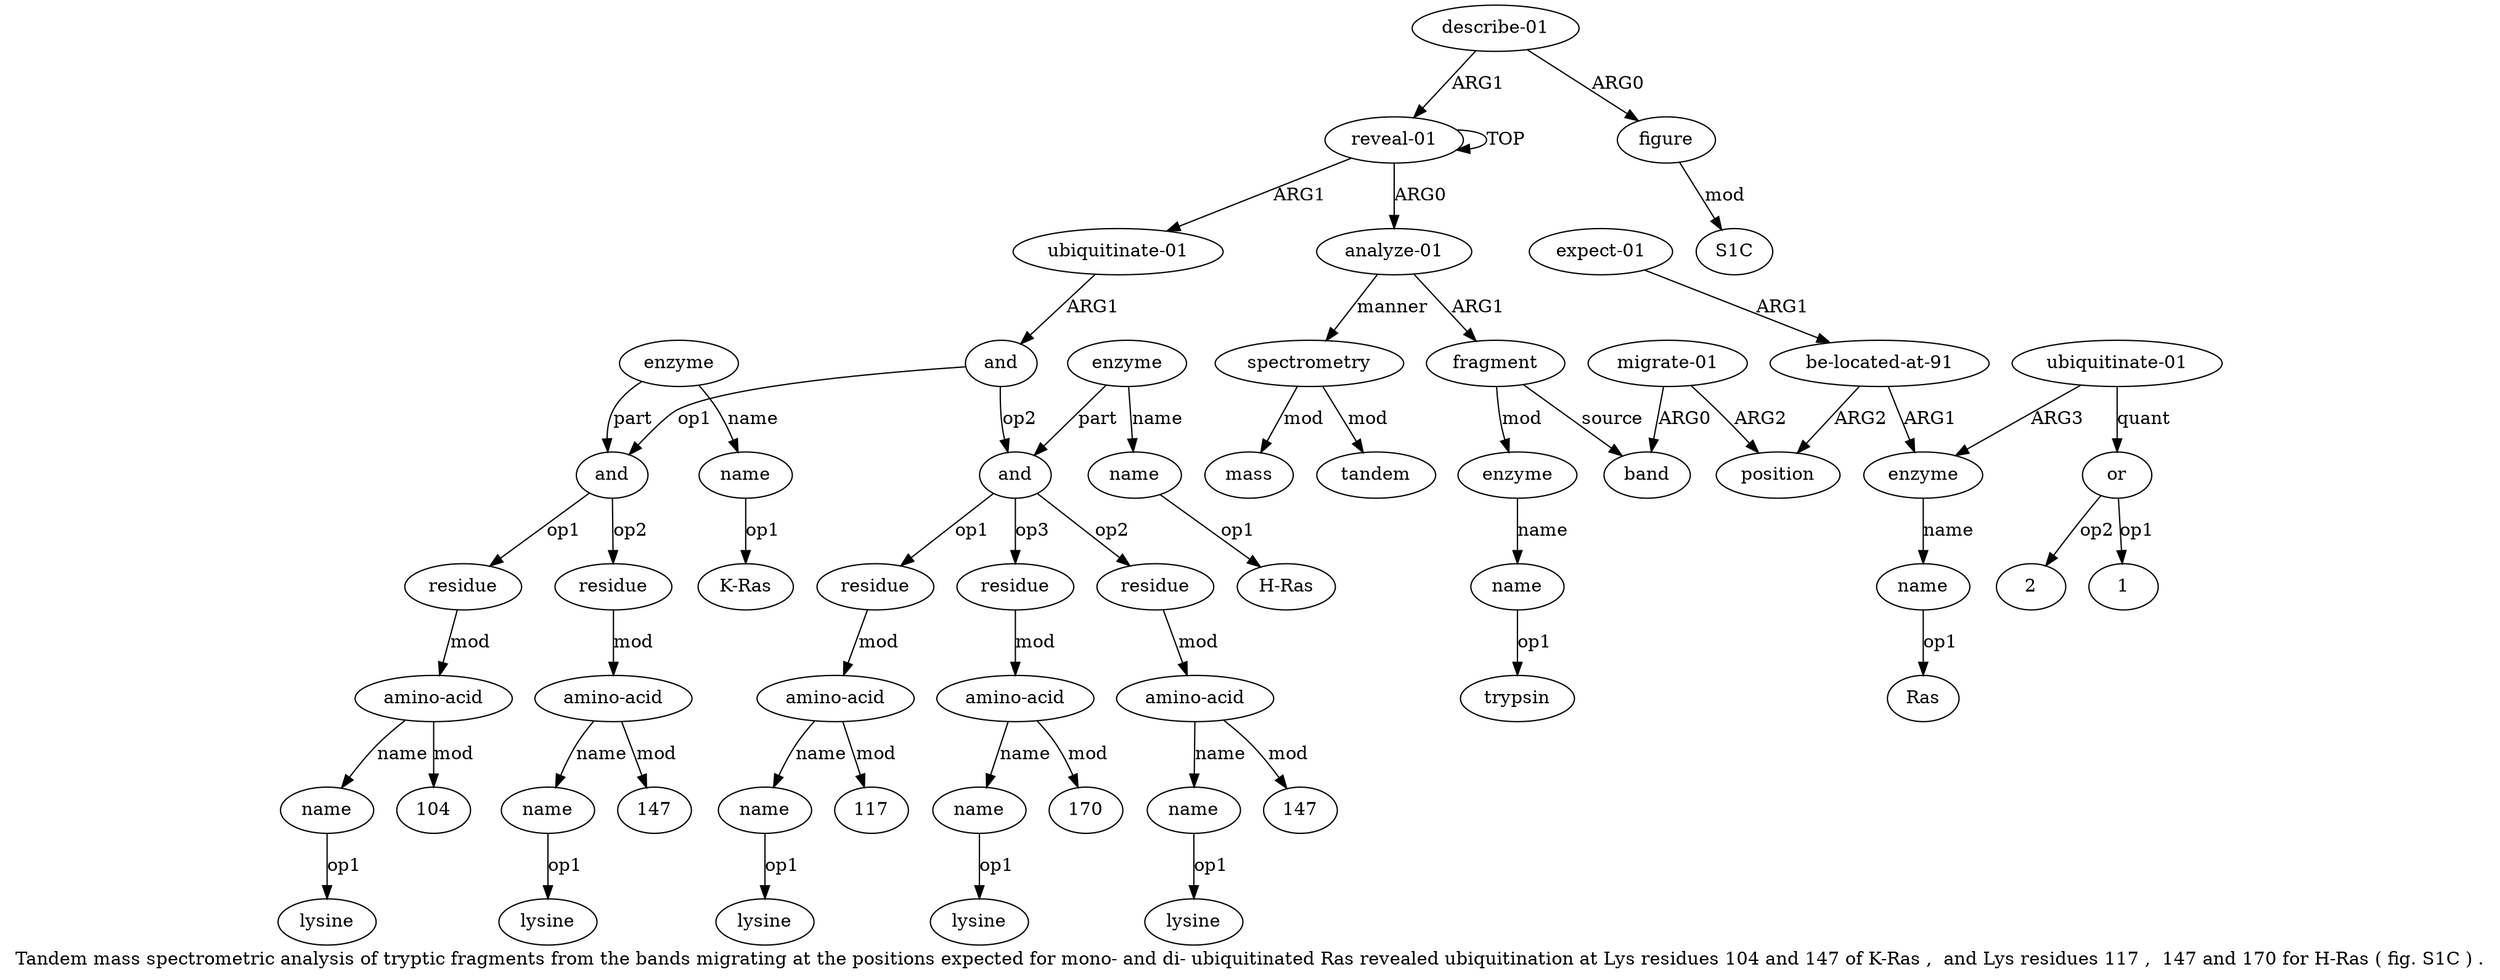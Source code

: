 digraph  {
	graph [label="Tandem mass spectrometric analysis of tryptic fragments from the bands migrating at the positions expected for mono- and di- ubiquitinated \
Ras revealed ubiquitination at Lys residues 104 and 147 of K-Ras ,  and Lys residues 117 ,  147 and 170 for H-Ras ( fig. S1C ) ."];
	node [label="\N"];
	a20	 [color=black,
		gold_ind=20,
		gold_label=residue,
		label=residue,
		test_ind=20,
		test_label=residue];
	a21	 [color=black,
		gold_ind=21,
		gold_label="amino-acid",
		label="amino-acid",
		test_ind=21,
		test_label="amino-acid"];
	a20 -> a21 [key=0,
	color=black,
	gold_label=mod,
	label=mod,
	test_label=mod];
a22 [color=black,
	gold_ind=22,
	gold_label=name,
	label=name,
	test_ind=22,
	test_label=name];
a21 -> a22 [key=0,
color=black,
gold_label=name,
label=name,
test_label=name];
"a21 104" [color=black,
gold_ind=-1,
gold_label=104,
label=104,
test_ind=-1,
test_label=104];
a21 -> "a21 104" [key=0,
color=black,
gold_label=mod,
label=mod,
test_label=mod];
"a22 lysine" [color=black,
gold_ind=-1,
gold_label=lysine,
label=lysine,
test_ind=-1,
test_label=lysine];
a22 -> "a22 lysine" [key=0,
color=black,
gold_label=op1,
label=op1,
test_label=op1];
a23 [color=black,
gold_ind=23,
gold_label=residue,
label=residue,
test_ind=23,
test_label=residue];
a24 [color=black,
gold_ind=24,
gold_label="amino-acid",
label="amino-acid",
test_ind=24,
test_label="amino-acid"];
a23 -> a24 [key=0,
color=black,
gold_label=mod,
label=mod,
test_label=mod];
a25 [color=black,
gold_ind=25,
gold_label=name,
label=name,
test_ind=25,
test_label=name];
a24 -> a25 [key=0,
color=black,
gold_label=name,
label=name,
test_label=name];
"a24 147" [color=black,
gold_ind=-1,
gold_label=147,
label=147,
test_ind=-1,
test_label=147];
a24 -> "a24 147" [key=0,
color=black,
gold_label=mod,
label=mod,
test_label=mod];
"a25 lysine" [color=black,
gold_ind=-1,
gold_label=lysine,
label=lysine,
test_ind=-1,
test_label=lysine];
a25 -> "a25 lysine" [key=0,
color=black,
gold_label=op1,
label=op1,
test_label=op1];
a26 [color=black,
gold_ind=26,
gold_label=enzyme,
label=enzyme,
test_ind=26,
test_label=enzyme];
a27 [color=black,
gold_ind=27,
gold_label=name,
label=name,
test_ind=27,
test_label=name];
a26 -> a27 [key=0,
color=black,
gold_label=name,
label=name,
test_label=name];
a19 [color=black,
gold_ind=19,
gold_label=and,
label=and,
test_ind=19,
test_label=and];
a26 -> a19 [key=0,
color=black,
gold_label=part,
label=part,
test_label=part];
"a27 K-Ras" [color=black,
gold_ind=-1,
gold_label="K-Ras",
label="K-Ras",
test_ind=-1,
test_label="K-Ras"];
a27 -> "a27 K-Ras" [key=0,
color=black,
gold_label=op1,
label=op1,
test_label=op1];
a28 [color=black,
gold_ind=28,
gold_label=and,
label=and,
test_ind=28,
test_label=and];
a29 [color=black,
gold_ind=29,
gold_label=residue,
label=residue,
test_ind=29,
test_label=residue];
a28 -> a29 [key=0,
color=black,
gold_label=op1,
label=op1,
test_label=op1];
a35 [color=black,
gold_ind=35,
gold_label=residue,
label=residue,
test_ind=35,
test_label=residue];
a28 -> a35 [key=0,
color=black,
gold_label=op3,
label=op3,
test_label=op3];
a32 [color=black,
gold_ind=32,
gold_label=residue,
label=residue,
test_ind=32,
test_label=residue];
a28 -> a32 [key=0,
color=black,
gold_label=op2,
label=op2,
test_label=op2];
a30 [color=black,
gold_ind=30,
gold_label="amino-acid",
label="amino-acid",
test_ind=30,
test_label="amino-acid"];
a29 -> a30 [key=0,
color=black,
gold_label=mod,
label=mod,
test_label=mod];
a31 [color=black,
gold_ind=31,
gold_label=name,
label=name,
test_ind=31,
test_label=name];
"a31 lysine" [color=black,
gold_ind=-1,
gold_label=lysine,
label=lysine,
test_ind=-1,
test_label=lysine];
a31 -> "a31 lysine" [key=0,
color=black,
gold_label=op1,
label=op1,
test_label=op1];
a30 -> a31 [key=0,
color=black,
gold_label=name,
label=name,
test_label=name];
"a30 117" [color=black,
gold_ind=-1,
gold_label=117,
label=117,
test_ind=-1,
test_label=117];
a30 -> "a30 117" [key=0,
color=black,
gold_label=mod,
label=mod,
test_label=mod];
"a39 H-Ras" [color=black,
gold_ind=-1,
gold_label="H-Ras",
label="H-Ras",
test_ind=-1,
test_label="H-Ras"];
a37 [color=black,
gold_ind=37,
gold_label=name,
label=name,
test_ind=37,
test_label=name];
"a37 lysine" [color=black,
gold_ind=-1,
gold_label=lysine,
label=lysine,
test_ind=-1,
test_label=lysine];
a37 -> "a37 lysine" [key=0,
color=black,
gold_label=op1,
label=op1,
test_label=op1];
"a13 trypsin" [color=black,
gold_ind=-1,
gold_label=trypsin,
label=trypsin,
test_ind=-1,
test_label=trypsin];
a36 [color=black,
gold_ind=36,
gold_label="amino-acid",
label="amino-acid",
test_ind=36,
test_label="amino-acid"];
a36 -> a37 [key=0,
color=black,
gold_label=name,
label=name,
test_label=name];
"a36 170" [color=black,
gold_ind=-1,
gold_label=170,
label=170,
test_ind=-1,
test_label=170];
a36 -> "a36 170" [key=0,
color=black,
gold_label=mod,
label=mod,
test_label=mod];
a33 [color=black,
gold_ind=33,
gold_label="amino-acid",
label="amino-acid",
test_ind=33,
test_label="amino-acid"];
a34 [color=black,
gold_ind=34,
gold_label=name,
label=name,
test_ind=34,
test_label=name];
a33 -> a34 [key=0,
color=black,
gold_label=name,
label=name,
test_label=name];
"a33 147" [color=black,
gold_ind=-1,
gold_label=147,
label=147,
test_ind=-1,
test_label=147];
a33 -> "a33 147" [key=0,
color=black,
gold_label=mod,
label=mod,
test_label=mod];
a35 -> a36 [key=0,
color=black,
gold_label=mod,
label=mod,
test_label=mod];
"a34 lysine" [color=black,
gold_ind=-1,
gold_label=lysine,
label=lysine,
test_ind=-1,
test_label=lysine];
a34 -> "a34 lysine" [key=0,
color=black,
gold_label=op1,
label=op1,
test_label=op1];
a32 -> a33 [key=0,
color=black,
gold_label=mod,
label=mod,
test_label=mod];
a15 [color=black,
gold_ind=15,
gold_label=mass,
label=mass,
test_ind=15,
test_label=mass];
a14 [color=black,
gold_ind=14,
gold_label=spectrometry,
label=spectrometry,
test_ind=14,
test_label=spectrometry];
a14 -> a15 [key=0,
color=black,
gold_label=mod,
label=mod,
test_label=mod];
a16 [color=black,
gold_ind=16,
gold_label=tandem,
label=tandem,
test_ind=16,
test_label=tandem];
a14 -> a16 [key=0,
color=black,
gold_label=mod,
label=mod,
test_label=mod];
a17 [color=black,
gold_ind=17,
gold_label="ubiquitinate-01",
label="ubiquitinate-01",
test_ind=17,
test_label="ubiquitinate-01"];
a18 [color=black,
gold_ind=18,
gold_label=and,
label=and,
test_ind=18,
test_label=and];
a17 -> a18 [key=0,
color=black,
gold_label=ARG1,
label=ARG1,
test_label=ARG1];
a11 [color=black,
gold_ind=11,
gold_label="expect-01",
label="expect-01",
test_ind=11,
test_label="expect-01"];
a6 [color=black,
gold_ind=6,
gold_label="be-located-at-91",
label="be-located-at-91",
test_ind=6,
test_label="be-located-at-91"];
a11 -> a6 [key=0,
color=black,
gold_label=ARG1,
label=ARG1,
test_label=ARG1];
a10 [color=black,
gold_ind=10,
gold_label=or,
label=or,
test_ind=10,
test_label=or];
"a10 2" [color=black,
gold_ind=-1,
gold_label=2,
label=2,
test_ind=-1,
test_label=2];
a10 -> "a10 2" [key=0,
color=black,
gold_label=op2,
label=op2,
test_label=op2];
"a10 1" [color=black,
gold_ind=-1,
gold_label=1,
label=1,
test_ind=-1,
test_label=1];
a10 -> "a10 1" [key=0,
color=black,
gold_label=op1,
label=op1,
test_label=op1];
a13 [color=black,
gold_ind=13,
gold_label=name,
label=name,
test_ind=13,
test_label=name];
a13 -> "a13 trypsin" [key=0,
color=black,
gold_label=op1,
label=op1,
test_label=op1];
a12 [color=black,
gold_ind=12,
gold_label=enzyme,
label=enzyme,
test_ind=12,
test_label=enzyme];
a12 -> a13 [key=0,
color=black,
gold_label=name,
label=name,
test_label=name];
"a41 S1C" [color=black,
gold_ind=-1,
gold_label=S1C,
label=S1C,
test_ind=-1,
test_label=S1C];
a39 [color=black,
gold_ind=39,
gold_label=name,
label=name,
test_ind=39,
test_label=name];
a39 -> "a39 H-Ras" [key=0,
color=black,
gold_label=op1,
label=op1,
test_label=op1];
a38 [color=black,
gold_ind=38,
gold_label=enzyme,
label=enzyme,
test_ind=38,
test_label=enzyme];
a38 -> a28 [key=0,
color=black,
gold_label=part,
label=part,
test_label=part];
a38 -> a39 [key=0,
color=black,
gold_label=name,
label=name,
test_label=name];
a19 -> a20 [key=0,
color=black,
gold_label=op1,
label=op1,
test_label=op1];
a19 -> a23 [key=0,
color=black,
gold_label=op2,
label=op2,
test_label=op2];
a18 -> a28 [key=0,
color=black,
gold_label=op2,
label=op2,
test_label=op2];
a18 -> a19 [key=0,
color=black,
gold_label=op1,
label=op1,
test_label=op1];
a1 [color=black,
gold_ind=1,
gold_label="analyze-01",
label="analyze-01",
test_ind=1,
test_label="analyze-01"];
a1 -> a14 [key=0,
color=black,
gold_label=manner,
label=manner,
test_label=manner];
a2 [color=black,
gold_ind=2,
gold_label=fragment,
label=fragment,
test_ind=2,
test_label=fragment];
a1 -> a2 [key=0,
color=black,
gold_label=ARG1,
label=ARG1,
test_label=ARG1];
a0 [color=black,
gold_ind=0,
gold_label="reveal-01",
label="reveal-01",
test_ind=0,
test_label="reveal-01"];
a0 -> a17 [key=0,
color=black,
gold_label=ARG1,
label=ARG1,
test_label=ARG1];
a0 -> a1 [key=0,
color=black,
gold_label=ARG0,
label=ARG0,
test_label=ARG0];
a0 -> a0 [key=0,
color=black,
gold_label=TOP,
label=TOP,
test_label=TOP];
a3 [color=black,
gold_ind=3,
gold_label=band,
label=band,
test_ind=3,
test_label=band];
a2 -> a12 [key=0,
color=black,
gold_label=mod,
label=mod,
test_label=mod];
a2 -> a3 [key=0,
color=black,
gold_label=source,
label=source,
test_label=source];
a5 [color=black,
gold_ind=5,
gold_label=position,
label=position,
test_ind=5,
test_label=position];
a4 [color=black,
gold_ind=4,
gold_label="migrate-01",
label="migrate-01",
test_ind=4,
test_label="migrate-01"];
a4 -> a3 [key=0,
color=black,
gold_label=ARG0,
label=ARG0,
test_label=ARG0];
a4 -> a5 [key=0,
color=black,
gold_label=ARG2,
label=ARG2,
test_label=ARG2];
a7 [color=black,
gold_ind=7,
gold_label=enzyme,
label=enzyme,
test_ind=7,
test_label=enzyme];
a8 [color=black,
gold_ind=8,
gold_label=name,
label=name,
test_ind=8,
test_label=name];
a7 -> a8 [key=0,
color=black,
gold_label=name,
label=name,
test_label=name];
a6 -> a5 [key=0,
color=black,
gold_label=ARG2,
label=ARG2,
test_label=ARG2];
a6 -> a7 [key=0,
color=black,
gold_label=ARG1,
label=ARG1,
test_label=ARG1];
a9 [color=black,
gold_ind=9,
gold_label="ubiquitinate-01",
label="ubiquitinate-01",
test_ind=9,
test_label="ubiquitinate-01"];
a9 -> a10 [key=0,
color=black,
gold_label=quant,
label=quant,
test_label=quant];
a9 -> a7 [key=0,
color=black,
gold_label=ARG3,
label=ARG3,
test_label=ARG3];
"a8 Ras" [color=black,
gold_ind=-1,
gold_label=Ras,
label=Ras,
test_ind=-1,
test_label=Ras];
a8 -> "a8 Ras" [key=0,
color=black,
gold_label=op1,
label=op1,
test_label=op1];
a40 [color=black,
gold_ind=40,
gold_label="describe-01",
label="describe-01",
test_ind=40,
test_label="describe-01"];
a40 -> a0 [key=0,
color=black,
gold_label=ARG1,
label=ARG1,
test_label=ARG1];
a41 [color=black,
gold_ind=41,
gold_label=figure,
label=figure,
test_ind=41,
test_label=figure];
a40 -> a41 [key=0,
color=black,
gold_label=ARG0,
label=ARG0,
test_label=ARG0];
a41 -> "a41 S1C" [key=0,
color=black,
gold_label=mod,
label=mod,
test_label=mod];
}

